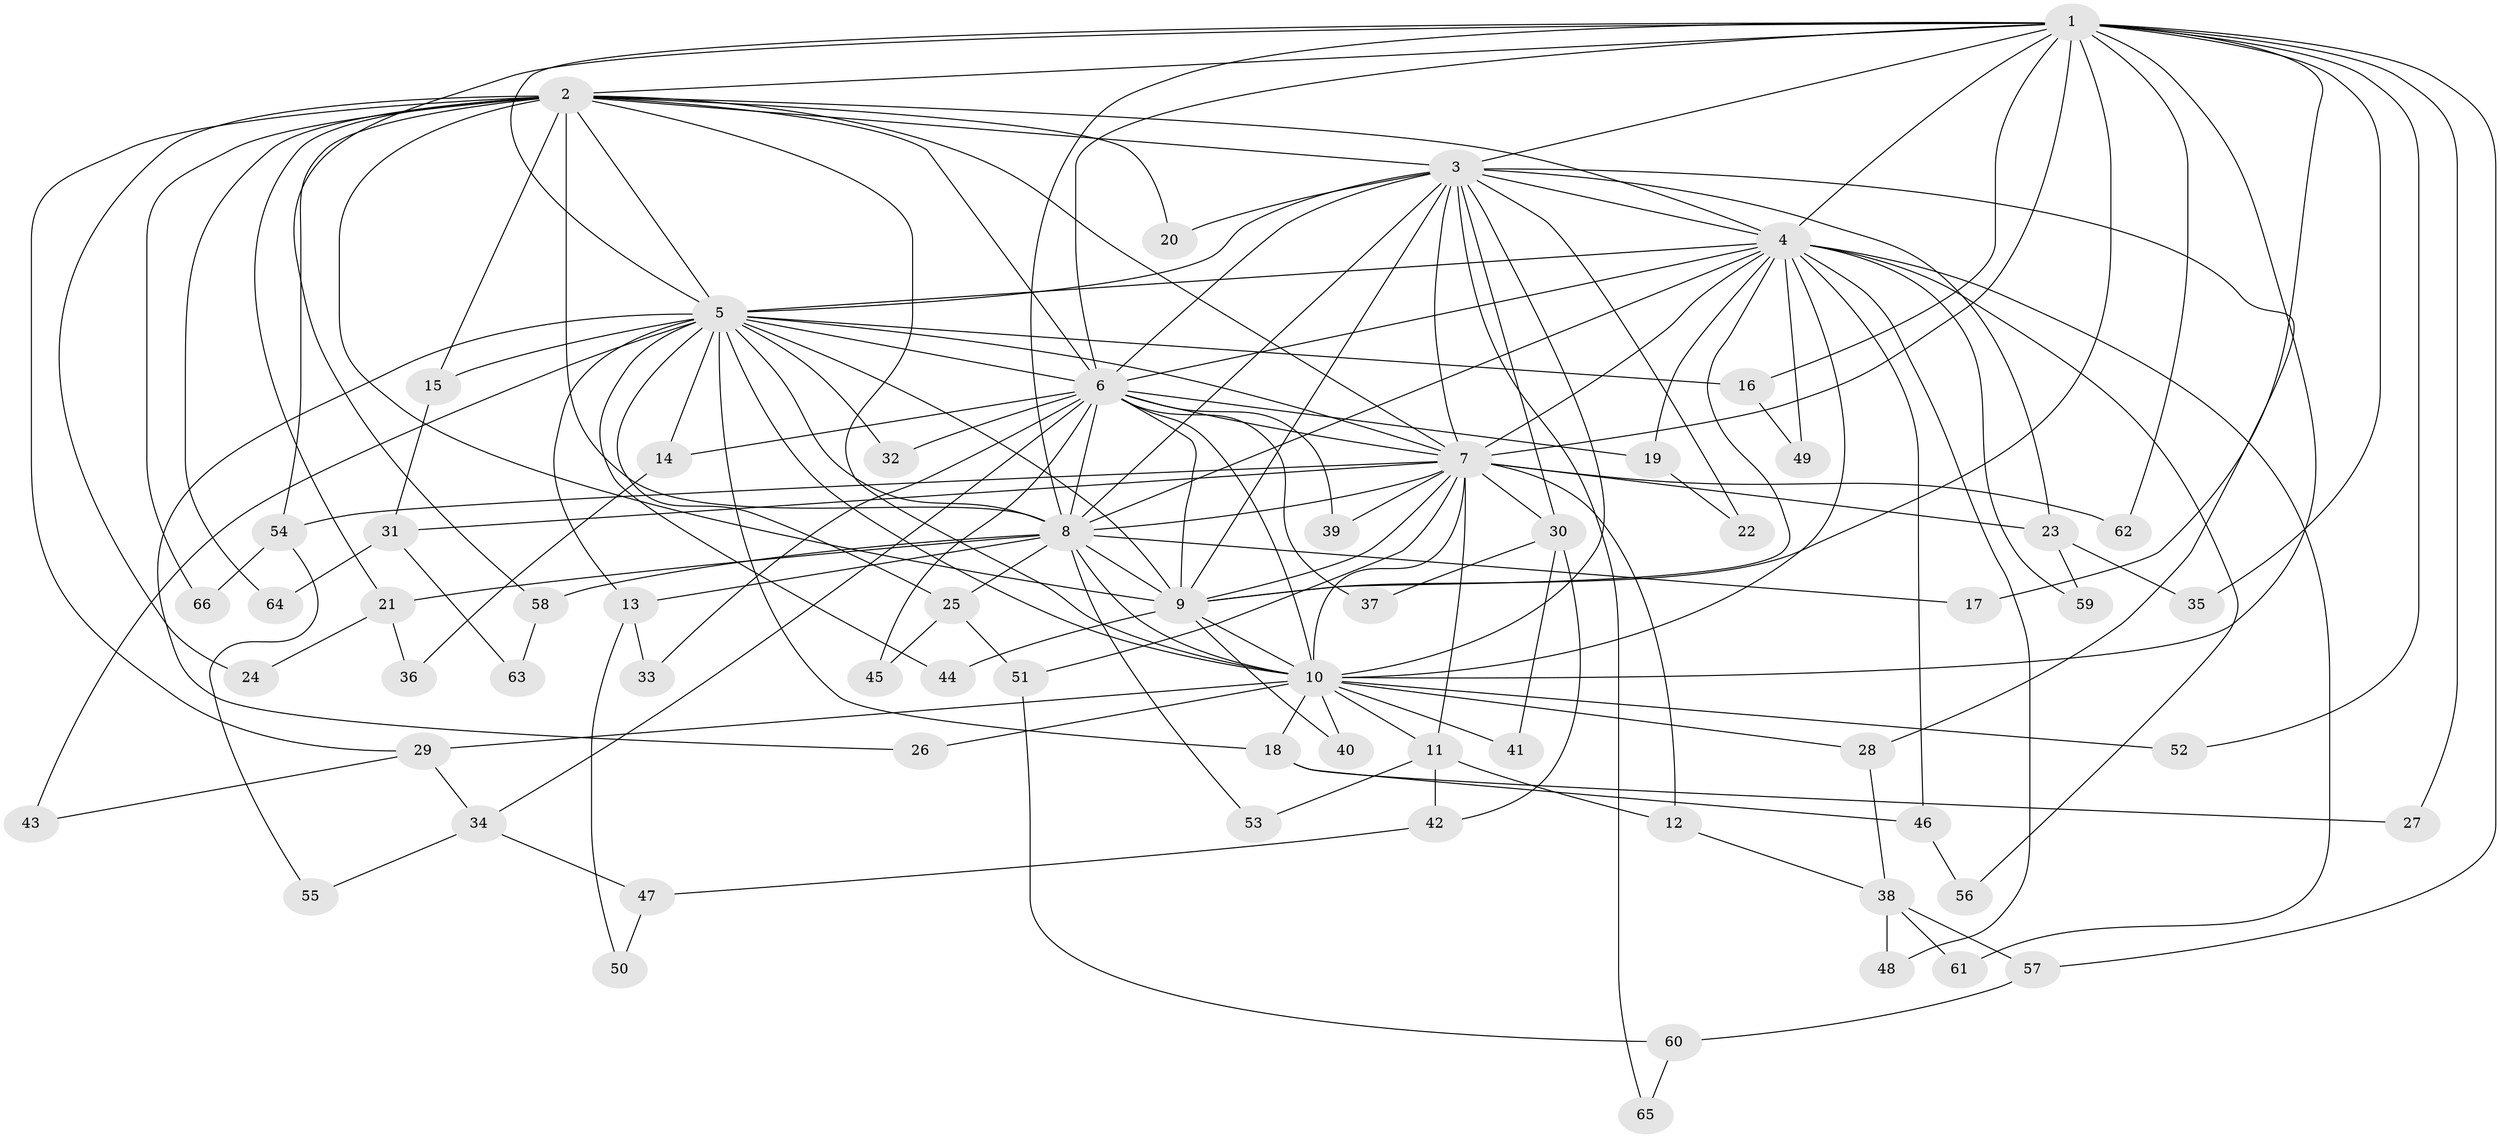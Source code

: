 // coarse degree distribution, {17: 0.030303030303030304, 12: 0.12121212121212122, 3: 0.42424242424242425, 4: 0.24242424242424243, 13: 0.030303030303030304, 5: 0.06060606060606061, 14: 0.06060606060606061, 2: 0.030303030303030304}
// Generated by graph-tools (version 1.1) at 2025/36/03/04/25 23:36:34]
// undirected, 66 vertices, 157 edges
graph export_dot {
  node [color=gray90,style=filled];
  1;
  2;
  3;
  4;
  5;
  6;
  7;
  8;
  9;
  10;
  11;
  12;
  13;
  14;
  15;
  16;
  17;
  18;
  19;
  20;
  21;
  22;
  23;
  24;
  25;
  26;
  27;
  28;
  29;
  30;
  31;
  32;
  33;
  34;
  35;
  36;
  37;
  38;
  39;
  40;
  41;
  42;
  43;
  44;
  45;
  46;
  47;
  48;
  49;
  50;
  51;
  52;
  53;
  54;
  55;
  56;
  57;
  58;
  59;
  60;
  61;
  62;
  63;
  64;
  65;
  66;
  1 -- 2;
  1 -- 3;
  1 -- 4;
  1 -- 5;
  1 -- 6;
  1 -- 7;
  1 -- 8;
  1 -- 9;
  1 -- 10;
  1 -- 16;
  1 -- 17;
  1 -- 27;
  1 -- 35;
  1 -- 52;
  1 -- 57;
  1 -- 58;
  1 -- 62;
  2 -- 3;
  2 -- 4;
  2 -- 5;
  2 -- 6;
  2 -- 7;
  2 -- 8;
  2 -- 9;
  2 -- 10;
  2 -- 15;
  2 -- 20;
  2 -- 21;
  2 -- 24;
  2 -- 29;
  2 -- 54;
  2 -- 64;
  2 -- 66;
  3 -- 4;
  3 -- 5;
  3 -- 6;
  3 -- 7;
  3 -- 8;
  3 -- 9;
  3 -- 10;
  3 -- 20;
  3 -- 22;
  3 -- 23;
  3 -- 28;
  3 -- 30;
  3 -- 65;
  4 -- 5;
  4 -- 6;
  4 -- 7;
  4 -- 8;
  4 -- 9;
  4 -- 10;
  4 -- 19;
  4 -- 46;
  4 -- 48;
  4 -- 49;
  4 -- 56;
  4 -- 59;
  4 -- 61;
  5 -- 6;
  5 -- 7;
  5 -- 8;
  5 -- 9;
  5 -- 10;
  5 -- 13;
  5 -- 14;
  5 -- 15;
  5 -- 16;
  5 -- 18;
  5 -- 25;
  5 -- 26;
  5 -- 32;
  5 -- 43;
  5 -- 44;
  6 -- 7;
  6 -- 8;
  6 -- 9;
  6 -- 10;
  6 -- 14;
  6 -- 19;
  6 -- 32;
  6 -- 33;
  6 -- 34;
  6 -- 37;
  6 -- 39;
  6 -- 45;
  7 -- 8;
  7 -- 9;
  7 -- 10;
  7 -- 11;
  7 -- 12;
  7 -- 23;
  7 -- 30;
  7 -- 31;
  7 -- 39;
  7 -- 51;
  7 -- 54;
  7 -- 62;
  8 -- 9;
  8 -- 10;
  8 -- 13;
  8 -- 17;
  8 -- 21;
  8 -- 25;
  8 -- 53;
  8 -- 58;
  9 -- 10;
  9 -- 40;
  9 -- 44;
  10 -- 11;
  10 -- 18;
  10 -- 26;
  10 -- 28;
  10 -- 29;
  10 -- 40;
  10 -- 41;
  10 -- 52;
  11 -- 12;
  11 -- 42;
  11 -- 53;
  12 -- 38;
  13 -- 33;
  13 -- 50;
  14 -- 36;
  15 -- 31;
  16 -- 49;
  18 -- 27;
  18 -- 46;
  19 -- 22;
  21 -- 24;
  21 -- 36;
  23 -- 35;
  23 -- 59;
  25 -- 45;
  25 -- 51;
  28 -- 38;
  29 -- 34;
  29 -- 43;
  30 -- 37;
  30 -- 41;
  30 -- 42;
  31 -- 63;
  31 -- 64;
  34 -- 47;
  34 -- 55;
  38 -- 48;
  38 -- 57;
  38 -- 61;
  42 -- 47;
  46 -- 56;
  47 -- 50;
  51 -- 60;
  54 -- 55;
  54 -- 66;
  57 -- 60;
  58 -- 63;
  60 -- 65;
}
